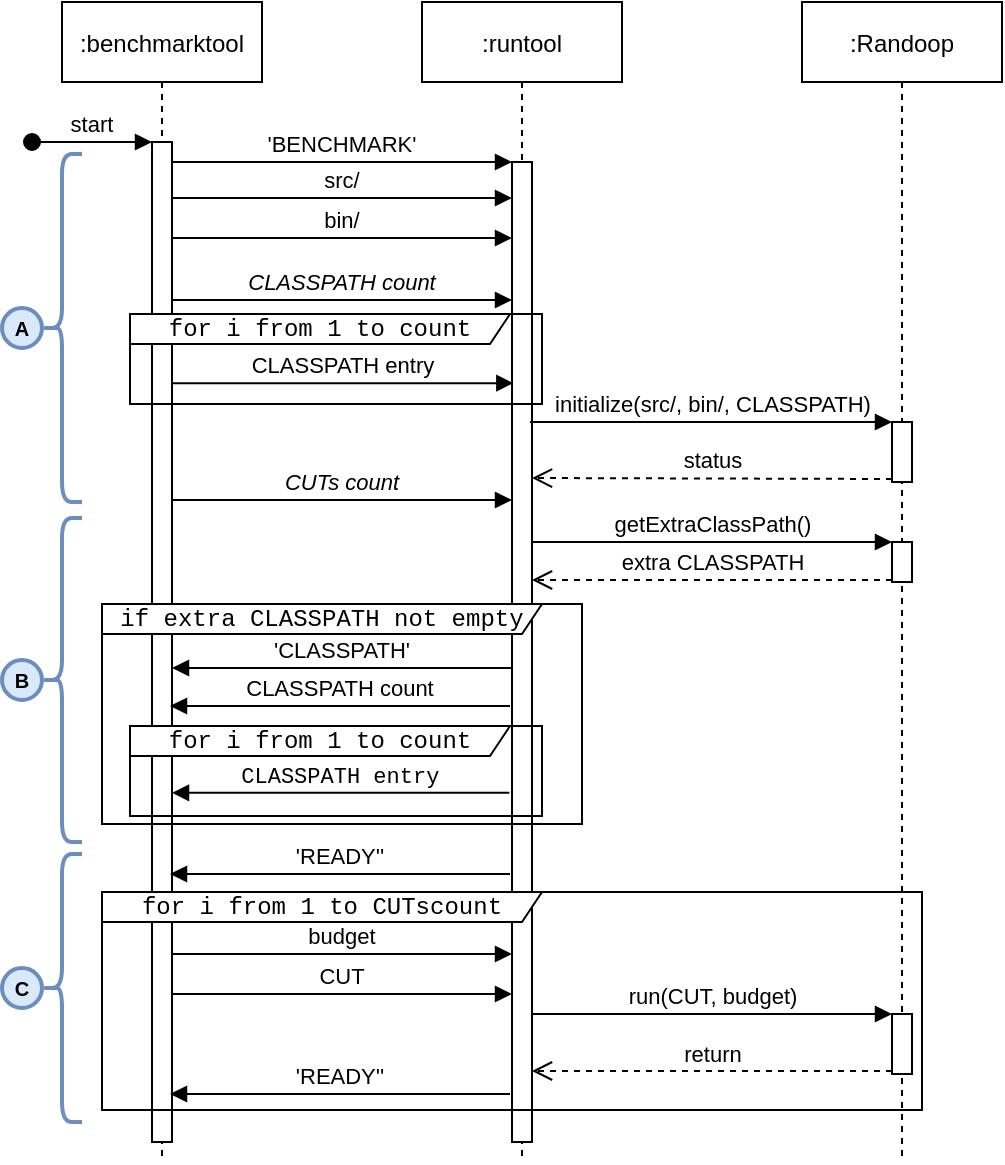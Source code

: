 <mxfile version="13.6.2" type="device"><diagram id="kgpKYQtTHZ0yAKxKKP6v" name="Page-1"><mxGraphModel dx="683" dy="537" grid="1" gridSize="10" guides="1" tooltips="1" connect="1" arrows="1" fold="1" page="1" pageScale="1" pageWidth="850" pageHeight="1100" math="0" shadow="0"><root><mxCell id="0"/><mxCell id="1" parent="0"/><mxCell id="3nuBFxr9cyL0pnOWT2aG-1" value=":benchmarktool" style="shape=umlLifeline;perimeter=lifelinePerimeter;container=1;collapsible=0;recursiveResize=0;rounded=0;shadow=0;strokeWidth=1;" parent="1" vertex="1"><mxGeometry x="120" y="80" width="100" height="580" as="geometry"/></mxCell><mxCell id="3nuBFxr9cyL0pnOWT2aG-2" value="" style="points=[];perimeter=orthogonalPerimeter;rounded=0;shadow=0;strokeWidth=1;" parent="3nuBFxr9cyL0pnOWT2aG-1" vertex="1"><mxGeometry x="45" y="70" width="10" height="500" as="geometry"/></mxCell><mxCell id="3nuBFxr9cyL0pnOWT2aG-3" value="start" style="verticalAlign=bottom;startArrow=oval;endArrow=block;startSize=8;shadow=0;strokeWidth=1;" parent="3nuBFxr9cyL0pnOWT2aG-1" target="3nuBFxr9cyL0pnOWT2aG-2" edge="1"><mxGeometry relative="1" as="geometry"><mxPoint x="-15" y="70" as="sourcePoint"/></mxGeometry></mxCell><mxCell id="3nuBFxr9cyL0pnOWT2aG-5" value=":runtool" style="shape=umlLifeline;perimeter=lifelinePerimeter;container=1;collapsible=0;recursiveResize=0;rounded=0;shadow=0;strokeWidth=1;" parent="1" vertex="1"><mxGeometry x="300" y="80" width="100" height="580" as="geometry"/></mxCell><mxCell id="3nuBFxr9cyL0pnOWT2aG-6" value="" style="points=[];perimeter=orthogonalPerimeter;rounded=0;shadow=0;strokeWidth=1;" parent="3nuBFxr9cyL0pnOWT2aG-5" vertex="1"><mxGeometry x="45" y="80" width="10" height="490" as="geometry"/></mxCell><mxCell id="XowQG6pwx311aU_FqEhj-15" value="for i from 1 to count" style="shape=umlFrame;whiteSpace=wrap;html=1;fontFamily=Courier New;width=190;height=15;" vertex="1" parent="3nuBFxr9cyL0pnOWT2aG-5"><mxGeometry x="-146" y="362" width="206" height="45" as="geometry"/></mxCell><mxCell id="3nuBFxr9cyL0pnOWT2aG-8" value="'BENCHMARK'" style="verticalAlign=bottom;endArrow=block;entryX=0;entryY=0;shadow=0;strokeWidth=1;" parent="1" source="3nuBFxr9cyL0pnOWT2aG-2" target="3nuBFxr9cyL0pnOWT2aG-6" edge="1"><mxGeometry relative="1" as="geometry"><mxPoint x="275" y="160" as="sourcePoint"/></mxGeometry></mxCell><mxCell id="XowQG6pwx311aU_FqEhj-1" value=":Randoop" style="shape=umlLifeline;perimeter=lifelinePerimeter;container=1;collapsible=0;recursiveResize=0;rounded=0;shadow=0;strokeWidth=1;" vertex="1" parent="1"><mxGeometry x="490" y="80" width="100" height="580" as="geometry"/></mxCell><mxCell id="XowQG6pwx311aU_FqEhj-17" value="" style="html=1;points=[];perimeter=orthogonalPerimeter;fontFamily=Helvetica;" vertex="1" parent="XowQG6pwx311aU_FqEhj-1"><mxGeometry x="45" y="210" width="10" height="30" as="geometry"/></mxCell><mxCell id="XowQG6pwx311aU_FqEhj-21" value="" style="html=1;points=[];perimeter=orthogonalPerimeter;fontFamily=Helvetica;" vertex="1" parent="XowQG6pwx311aU_FqEhj-1"><mxGeometry x="45" y="270" width="10" height="20" as="geometry"/></mxCell><mxCell id="XowQG6pwx311aU_FqEhj-28" value="" style="html=1;points=[];perimeter=orthogonalPerimeter;fontFamily=Helvetica;" vertex="1" parent="XowQG6pwx311aU_FqEhj-1"><mxGeometry x="45" y="506" width="10" height="30" as="geometry"/></mxCell><mxCell id="XowQG6pwx311aU_FqEhj-3" value="src/" style="verticalAlign=bottom;endArrow=block;shadow=0;strokeWidth=1;fontFamily=Helvetica;" edge="1" parent="1"><mxGeometry relative="1" as="geometry"><mxPoint x="175.0" y="178" as="sourcePoint"/><mxPoint x="345" y="178" as="targetPoint"/><Array as="points"><mxPoint x="280" y="178"/></Array></mxGeometry></mxCell><mxCell id="XowQG6pwx311aU_FqEhj-4" value="bin/" style="verticalAlign=bottom;endArrow=block;shadow=0;strokeWidth=1;fontFamily=Helvetica;" edge="1" parent="1"><mxGeometry relative="1" as="geometry"><mxPoint x="175.0" y="198" as="sourcePoint"/><mxPoint x="345" y="198" as="targetPoint"/><Array as="points"><mxPoint x="285" y="198"/></Array></mxGeometry></mxCell><mxCell id="XowQG6pwx311aU_FqEhj-6" value="CLASSPATH count" style="verticalAlign=bottom;endArrow=block;shadow=0;strokeWidth=1;fontFamily=Helvetica;fontStyle=2" edge="1" parent="1"><mxGeometry relative="1" as="geometry"><mxPoint x="175" y="229" as="sourcePoint"/><mxPoint x="345" y="229" as="targetPoint"/><Array as="points"/></mxGeometry></mxCell><mxCell id="XowQG6pwx311aU_FqEhj-8" value="CLASSPATH entry" style="verticalAlign=bottom;endArrow=block;shadow=0;strokeWidth=1;fontFamily=Helvetica;fontStyle=0;entryX=0.067;entryY=0.332;entryDx=0;entryDy=0;entryPerimeter=0;" edge="1" parent="1"><mxGeometry relative="1" as="geometry"><mxPoint x="175" y="270.6" as="sourcePoint"/><mxPoint x="345.67" y="270.6" as="targetPoint"/><Array as="points"/></mxGeometry></mxCell><mxCell id="XowQG6pwx311aU_FqEhj-9" value="CUTs count" style="verticalAlign=bottom;endArrow=block;shadow=0;strokeWidth=1;fontFamily=Helvetica;fontStyle=2" edge="1" parent="1"><mxGeometry relative="1" as="geometry"><mxPoint x="175" y="329" as="sourcePoint"/><mxPoint x="345" y="329" as="targetPoint"/><Array as="points"/></mxGeometry></mxCell><mxCell id="XowQG6pwx311aU_FqEhj-12" value="'CLASSPATH'" style="verticalAlign=bottom;endArrow=block;shadow=0;strokeWidth=1;fontFamily=Helvetica;fontStyle=0;" edge="1" parent="1"><mxGeometry relative="1" as="geometry"><mxPoint x="345" y="413" as="sourcePoint"/><mxPoint x="175" y="413" as="targetPoint"/><Array as="points"/></mxGeometry></mxCell><mxCell id="XowQG6pwx311aU_FqEhj-13" value="CLASSPATH count" style="verticalAlign=bottom;endArrow=block;shadow=0;strokeWidth=1;fontFamily=Helvetica;fontStyle=0;" edge="1" parent="1"><mxGeometry relative="1" as="geometry"><mxPoint x="344" y="432" as="sourcePoint"/><mxPoint x="174" y="432" as="targetPoint"/><Array as="points"/></mxGeometry></mxCell><mxCell id="XowQG6pwx311aU_FqEhj-14" value="CLASSPATH entry" style="verticalAlign=bottom;endArrow=block;shadow=0;strokeWidth=1;fontFamily=Courier New;fontStyle=0;exitX=-0.133;exitY=0.659;exitDx=0;exitDy=0;exitPerimeter=0;" edge="1" parent="1"><mxGeometry relative="1" as="geometry"><mxPoint x="343.67" y="475.42" as="sourcePoint"/><mxPoint x="175" y="475.42" as="targetPoint"/><Array as="points"/></mxGeometry></mxCell><mxCell id="XowQG6pwx311aU_FqEhj-18" value="initialize(src/, bin/, CLASSPATH)" style="html=1;verticalAlign=bottom;endArrow=block;entryX=0;entryY=0;fontFamily=Helvetica;" edge="1" target="XowQG6pwx311aU_FqEhj-17" parent="1"><mxGeometry relative="1" as="geometry"><mxPoint x="354" y="290" as="sourcePoint"/></mxGeometry></mxCell><mxCell id="XowQG6pwx311aU_FqEhj-19" value="status" style="html=1;verticalAlign=bottom;endArrow=open;dashed=1;endSize=8;exitX=0;exitY=0.95;fontFamily=Helvetica;" edge="1" source="XowQG6pwx311aU_FqEhj-17" parent="1"><mxGeometry relative="1" as="geometry"><mxPoint x="355" y="318" as="targetPoint"/></mxGeometry></mxCell><mxCell id="XowQG6pwx311aU_FqEhj-20" value="'READY''" style="verticalAlign=bottom;endArrow=block;shadow=0;strokeWidth=1;fontFamily=Helvetica;fontStyle=0;" edge="1" parent="1"><mxGeometry relative="1" as="geometry"><mxPoint x="344" y="516" as="sourcePoint"/><mxPoint x="174" y="516" as="targetPoint"/><Array as="points"/></mxGeometry></mxCell><mxCell id="XowQG6pwx311aU_FqEhj-22" value="getExtraClassPath()" style="html=1;verticalAlign=bottom;endArrow=block;entryX=0;entryY=0;fontFamily=Helvetica;" edge="1" target="XowQG6pwx311aU_FqEhj-21" parent="1" source="3nuBFxr9cyL0pnOWT2aG-6"><mxGeometry relative="1" as="geometry"><mxPoint x="465" y="350" as="sourcePoint"/></mxGeometry></mxCell><mxCell id="XowQG6pwx311aU_FqEhj-23" value="extra CLASSPATH" style="html=1;verticalAlign=bottom;endArrow=open;dashed=1;endSize=8;exitX=0;exitY=0.95;fontFamily=Helvetica;" edge="1" source="XowQG6pwx311aU_FqEhj-21" parent="1" target="3nuBFxr9cyL0pnOWT2aG-6"><mxGeometry relative="1" as="geometry"><mxPoint x="400" y="369" as="targetPoint"/></mxGeometry></mxCell><mxCell id="XowQG6pwx311aU_FqEhj-5" value="for i from 1 to count" style="shape=umlFrame;whiteSpace=wrap;html=1;fontFamily=Courier New;width=190;height=15;" vertex="1" parent="1"><mxGeometry x="154" y="236" width="206" height="45" as="geometry"/></mxCell><mxCell id="XowQG6pwx311aU_FqEhj-11" value="if extra CLASSPATH not empty" style="shape=umlFrame;whiteSpace=wrap;html=1;fontFamily=Courier New;width=220;height=15;" vertex="1" parent="1"><mxGeometry x="140" y="381" width="240" height="110" as="geometry"/></mxCell><mxCell id="XowQG6pwx311aU_FqEhj-24" value="'READY''" style="verticalAlign=bottom;endArrow=block;shadow=0;strokeWidth=1;fontFamily=Helvetica;fontStyle=0;" edge="1" parent="1"><mxGeometry relative="1" as="geometry"><mxPoint x="344" y="626" as="sourcePoint"/><mxPoint x="174" y="626" as="targetPoint"/><Array as="points"/></mxGeometry></mxCell><mxCell id="XowQG6pwx311aU_FqEhj-25" value="budget" style="verticalAlign=bottom;endArrow=block;shadow=0;strokeWidth=1;fontFamily=Helvetica;fontStyle=0" edge="1" parent="1"><mxGeometry relative="1" as="geometry"><mxPoint x="175" y="556" as="sourcePoint"/><mxPoint x="345" y="556" as="targetPoint"/><Array as="points"/></mxGeometry></mxCell><mxCell id="XowQG6pwx311aU_FqEhj-27" value="CUT" style="verticalAlign=bottom;endArrow=block;shadow=0;strokeWidth=1;fontFamily=Helvetica;fontStyle=0" edge="1" parent="1"><mxGeometry relative="1" as="geometry"><mxPoint x="175" y="576" as="sourcePoint"/><mxPoint x="345" y="576" as="targetPoint"/><Array as="points"/></mxGeometry></mxCell><mxCell id="XowQG6pwx311aU_FqEhj-29" value="run(CUT, budget)" style="html=1;verticalAlign=bottom;endArrow=block;entryX=0;entryY=0;fontFamily=Helvetica;" edge="1" target="XowQG6pwx311aU_FqEhj-28" parent="1"><mxGeometry relative="1" as="geometry"><mxPoint x="355" y="586" as="sourcePoint"/></mxGeometry></mxCell><mxCell id="XowQG6pwx311aU_FqEhj-30" value="return" style="html=1;verticalAlign=bottom;endArrow=open;dashed=1;endSize=8;exitX=0;exitY=0.95;fontFamily=Helvetica;" edge="1" source="XowQG6pwx311aU_FqEhj-28" parent="1"><mxGeometry relative="1" as="geometry"><mxPoint x="355" y="614.5" as="targetPoint"/></mxGeometry></mxCell><mxCell id="XowQG6pwx311aU_FqEhj-31" value="for i from 1 to CUTscount" style="shape=umlFrame;whiteSpace=wrap;html=1;fontFamily=Courier New;width=220;height=15;" vertex="1" parent="1"><mxGeometry x="140" y="525" width="410" height="109" as="geometry"/></mxCell><mxCell id="XowQG6pwx311aU_FqEhj-33" value="&lt;span style=&quot;font-size: 10px&quot;&gt;A&lt;/span&gt;" style="ellipse;whiteSpace=wrap;html=1;aspect=fixed;strokeWidth=2;fillColor=#dae8fc;fontFamily=Helvetica;strokeColor=#6c8ebf;fontSize=10;fontStyle=1;spacing=0;" vertex="1" parent="1"><mxGeometry x="90" y="233" width="20" height="20" as="geometry"/></mxCell><mxCell id="XowQG6pwx311aU_FqEhj-34" value="&lt;span style=&quot;font-size: 10px&quot;&gt;B&lt;/span&gt;" style="ellipse;whiteSpace=wrap;html=1;aspect=fixed;strokeWidth=2;fillColor=#dae8fc;fontFamily=Helvetica;strokeColor=#6c8ebf;fontSize=10;fontStyle=1;spacing=0;" vertex="1" parent="1"><mxGeometry x="90" y="409" width="20" height="20" as="geometry"/></mxCell><mxCell id="XowQG6pwx311aU_FqEhj-35" value="&lt;span style=&quot;font-size: 10px&quot;&gt;C&lt;/span&gt;" style="ellipse;whiteSpace=wrap;html=1;aspect=fixed;strokeWidth=2;fillColor=#dae8fc;fontFamily=Helvetica;strokeColor=#6c8ebf;fontSize=10;fontStyle=1;spacing=0;" vertex="1" parent="1"><mxGeometry x="90" y="563" width="20" height="20" as="geometry"/></mxCell><mxCell id="XowQG6pwx311aU_FqEhj-36" value="" style="shape=curlyBracket;whiteSpace=wrap;html=1;rounded=1;fontFamily=Helvetica;size=0.5;fillColor=#dae8fc;strokeColor=#6c8ebf;strokeWidth=2;" vertex="1" parent="1"><mxGeometry x="110" y="156" width="20" height="174" as="geometry"/></mxCell><mxCell id="XowQG6pwx311aU_FqEhj-37" value="" style="shape=curlyBracket;whiteSpace=wrap;html=1;rounded=1;fontFamily=Helvetica;size=0.5;fillColor=#dae8fc;strokeColor=#6c8ebf;strokeWidth=2;" vertex="1" parent="1"><mxGeometry x="110" y="338" width="20" height="162" as="geometry"/></mxCell><mxCell id="XowQG6pwx311aU_FqEhj-38" value="" style="shape=curlyBracket;whiteSpace=wrap;html=1;rounded=1;fontFamily=Helvetica;size=0.5;fillColor=#dae8fc;strokeColor=#6c8ebf;strokeWidth=2;" vertex="1" parent="1"><mxGeometry x="110" y="506" width="20" height="134" as="geometry"/></mxCell></root></mxGraphModel></diagram></mxfile>